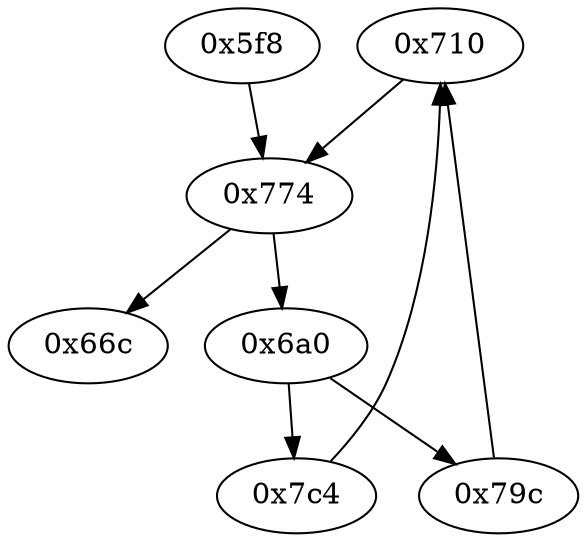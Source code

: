 strict digraph "" {
	graph ["edge"="{}",
		file="/Users/mark/Documents//论文//第二篇论文//2018-08-24交论文后的备份/2019/CFG/small-programs/1b-1-2-1-1-eqsum127_dep-1-0-1/\
1528_recovered.dot",
		"graph"="{u'file': u'/Users/mark/Documents//\u8bba\u6587//\u7b2c\u4e8c\u7bc7\u8bba\u6587//2018-08-24\u4ea4\u8bba\u6587\u540e\u7684\u5907\u4efd/\
2019/CFG/small-programs/1b-1-2-1-1-eqsum127_dep-1-0-1/1528_recovered.dot'}",
		"node"="{u'opcode': u''}"
	];
	"0x710"	 [opcode="[u'ldr', u'mov', u'add', u'mov', u'b']"];
	"0x774"	 [opcode="[u'str', u'str', u'ldr', u'ldrb', u'ldr', u'ldr', u'ldr', u'cmp', u'mov', u'b']"];
	"0x710" -> "0x774";
	"0x66c"	 [opcode="[u'b']"];
	"0x6a0"	 [opcode="[u'ldr', u'cmp', u'mov', u'mov', u'strb', u'ldr', u'b']"];
	"0x79c"	 [opcode="[u'ldr', u'ldr', u'add', u'str', u'ldr', u'b']"];
	"0x6a0" -> "0x79c";
	"0x7c4"	 [opcode="[u'ldr', u'ldr', u'mul', u'str', u'ldr', u'b']"];
	"0x6a0" -> "0x7c4";
	"0x5f8"	 [opcode="[u'push', u'add', u'sub', u'mov', u'ldr', u'ldr', u'ldr', u'ldr', u'add', u'b']"];
	"0x5f8" -> "0x774";
	"0x79c" -> "0x710";
	"0x7c4" -> "0x710";
	"0x774" -> "0x66c";
	"0x774" -> "0x6a0";
}
